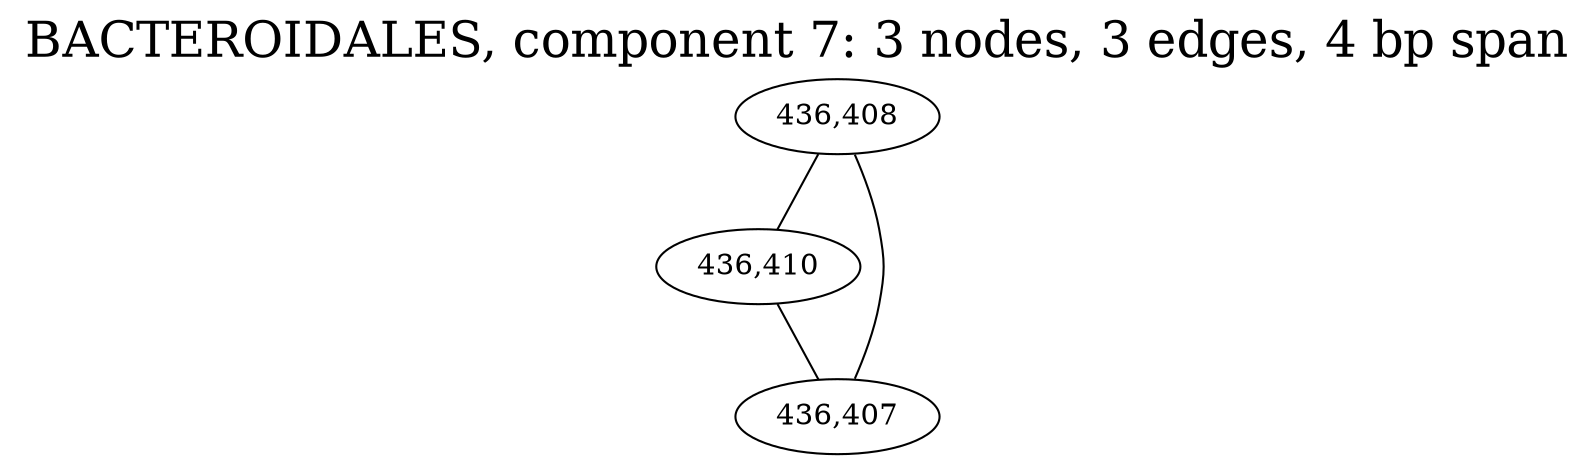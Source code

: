 graph BACTEROIDALES_cc7 {
	overlap="prism50";
	outputorder="edgesfirst";
	node [style="filled"];
	label="BACTEROIDALES, component 7: 3 nodes, 3 edges, 4 bp span";
	labelloc="t";
	fontsize=24;
	"436,408" [fillcolor="#ffffff", fontcolor="#000000"];
	"436,410" [fillcolor="#ffffff", fontcolor="#000000"];
	"436,407" [fillcolor="#ffffff", fontcolor="#000000"];
	"436,408" -- "436,407";
	"436,408" -- "436,410";
	"436,410" -- "436,407";
}